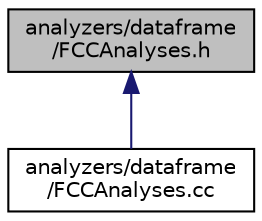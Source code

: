 digraph "analyzers/dataframe/FCCAnalyses.h"
{
 // LATEX_PDF_SIZE
  edge [fontname="Helvetica",fontsize="10",labelfontname="Helvetica",labelfontsize="10"];
  node [fontname="Helvetica",fontsize="10",shape=record];
  Node1 [label="analyzers/dataframe\l/FCCAnalyses.h",height=0.2,width=0.4,color="black", fillcolor="grey75", style="filled", fontcolor="black",tooltip=" "];
  Node1 -> Node2 [dir="back",color="midnightblue",fontsize="10",style="solid",fontname="Helvetica"];
  Node2 [label="analyzers/dataframe\l/FCCAnalyses.cc",height=0.2,width=0.4,color="black", fillcolor="white", style="filled",URL="$_f_c_c_analyses_8cc.html",tooltip=" "];
}
